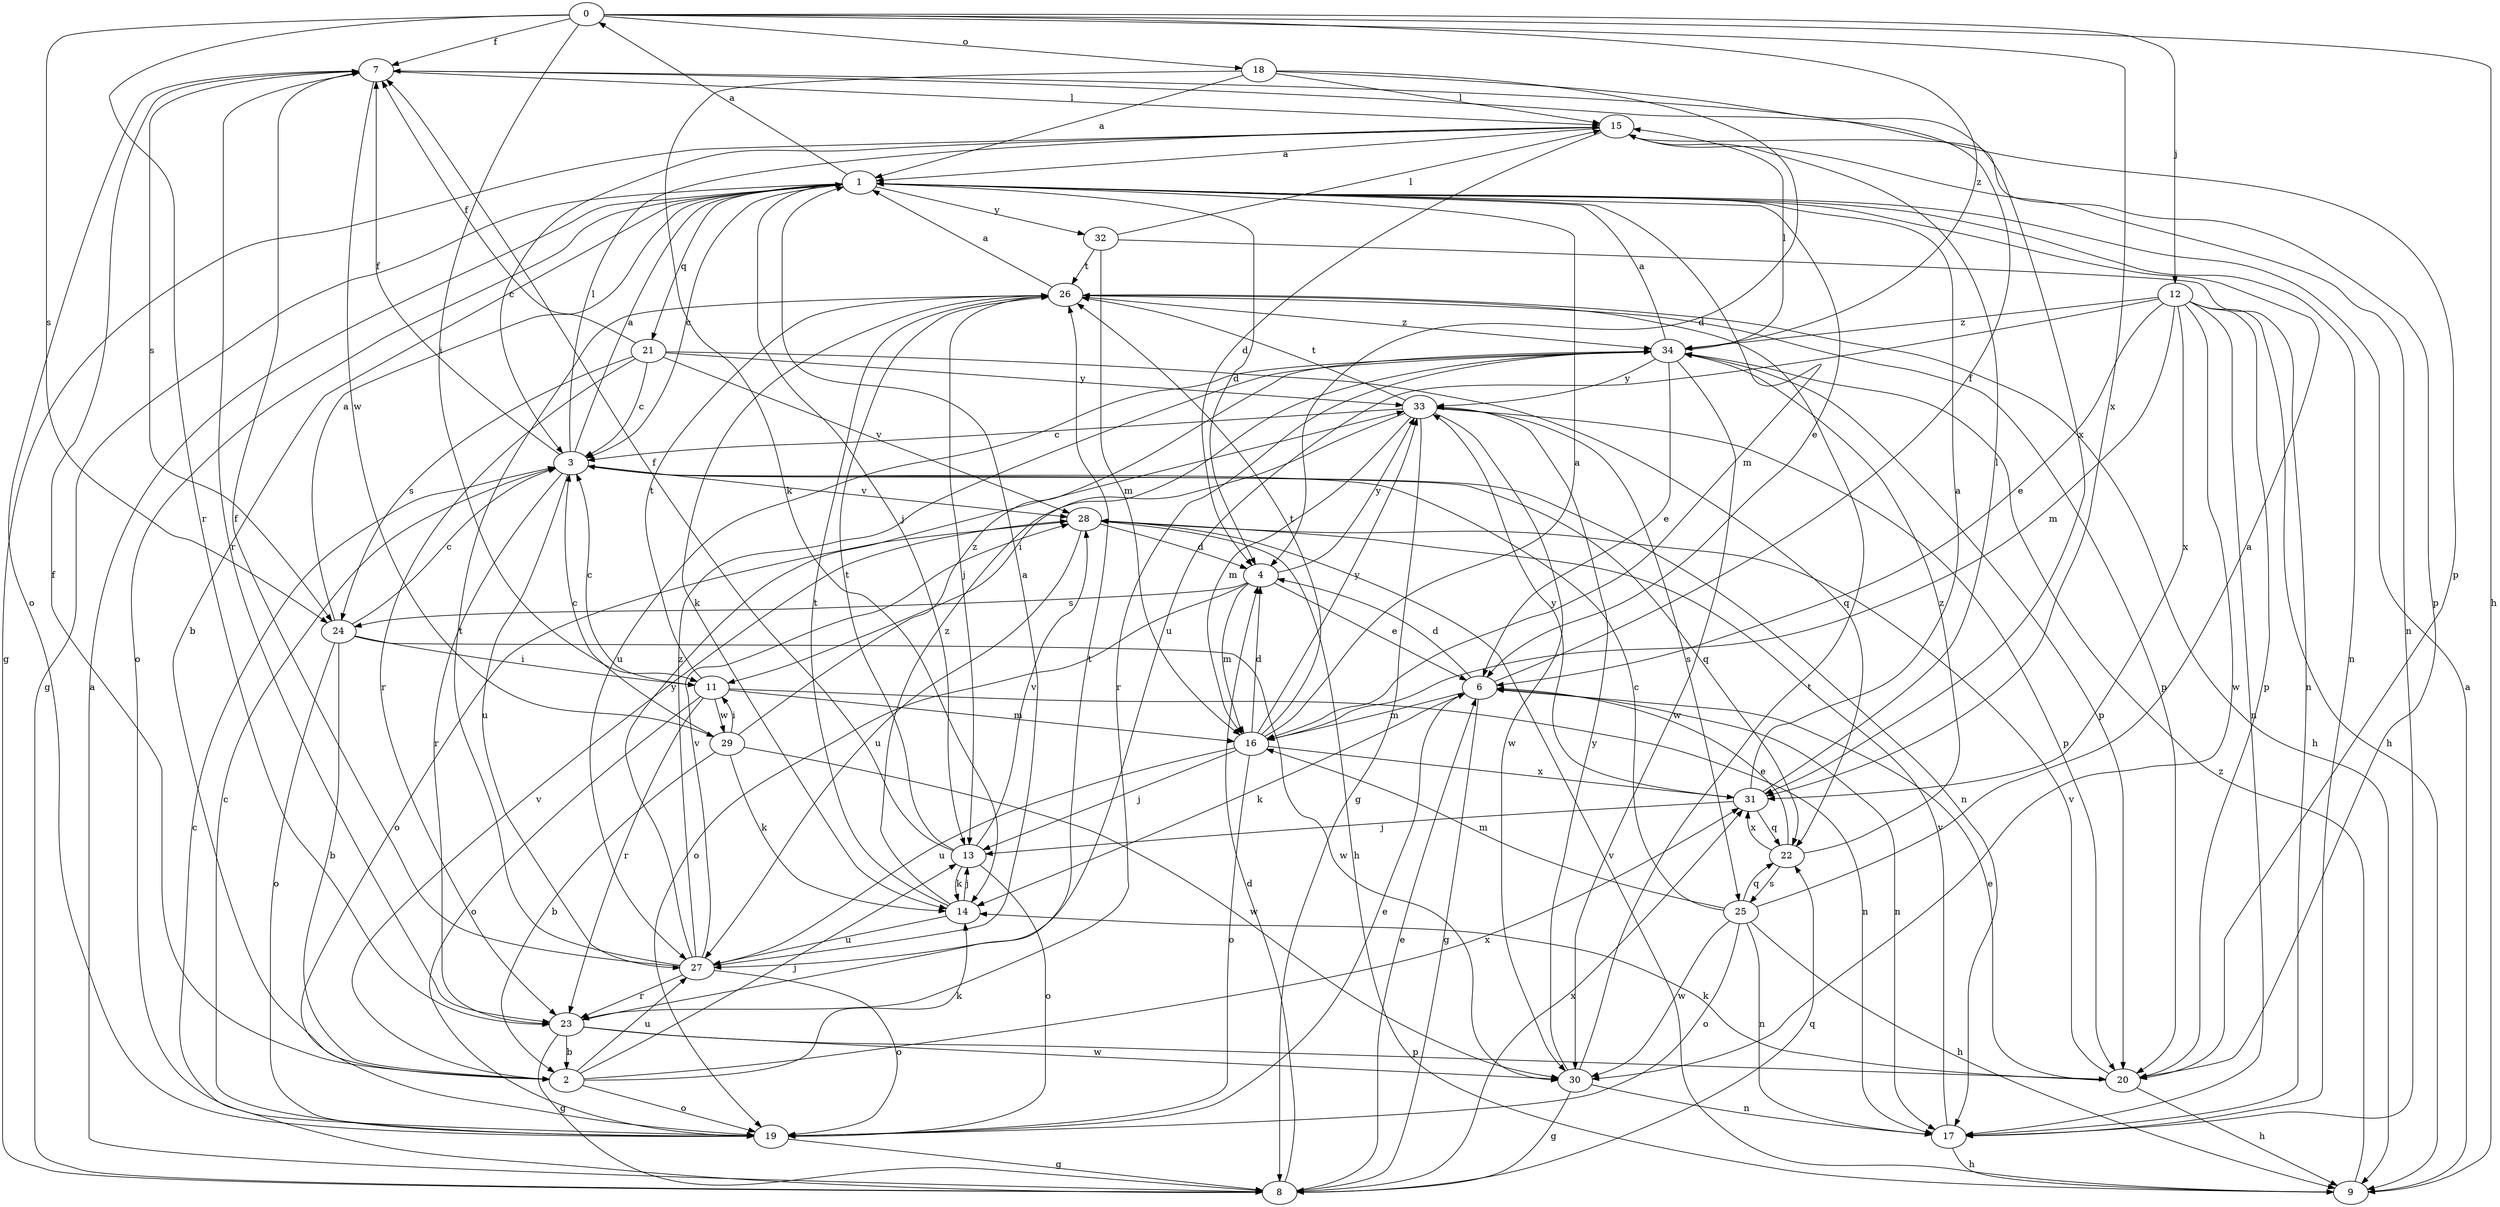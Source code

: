 strict digraph  {
0;
1;
2;
3;
4;
6;
7;
8;
9;
11;
12;
13;
14;
15;
16;
17;
18;
19;
20;
21;
22;
23;
24;
25;
26;
27;
28;
29;
30;
31;
32;
33;
34;
0 -> 7  [label=f];
0 -> 9  [label=h];
0 -> 11  [label=i];
0 -> 12  [label=j];
0 -> 18  [label=o];
0 -> 23  [label=r];
0 -> 24  [label=s];
0 -> 31  [label=x];
0 -> 34  [label=z];
1 -> 0  [label=a];
1 -> 2  [label=b];
1 -> 3  [label=c];
1 -> 4  [label=d];
1 -> 6  [label=e];
1 -> 8  [label=g];
1 -> 13  [label=j];
1 -> 16  [label=m];
1 -> 17  [label=n];
1 -> 19  [label=o];
1 -> 21  [label=q];
1 -> 32  [label=y];
2 -> 7  [label=f];
2 -> 13  [label=j];
2 -> 14  [label=k];
2 -> 19  [label=o];
2 -> 27  [label=u];
2 -> 28  [label=v];
2 -> 31  [label=x];
3 -> 1  [label=a];
3 -> 7  [label=f];
3 -> 15  [label=l];
3 -> 17  [label=n];
3 -> 22  [label=q];
3 -> 23  [label=r];
3 -> 27  [label=u];
3 -> 28  [label=v];
4 -> 6  [label=e];
4 -> 16  [label=m];
4 -> 19  [label=o];
4 -> 24  [label=s];
4 -> 33  [label=y];
6 -> 4  [label=d];
6 -> 7  [label=f];
6 -> 8  [label=g];
6 -> 14  [label=k];
6 -> 16  [label=m];
6 -> 17  [label=n];
7 -> 15  [label=l];
7 -> 19  [label=o];
7 -> 20  [label=p];
7 -> 23  [label=r];
7 -> 24  [label=s];
7 -> 29  [label=w];
8 -> 1  [label=a];
8 -> 3  [label=c];
8 -> 4  [label=d];
8 -> 6  [label=e];
8 -> 22  [label=q];
8 -> 31  [label=x];
9 -> 1  [label=a];
9 -> 28  [label=v];
9 -> 34  [label=z];
11 -> 3  [label=c];
11 -> 16  [label=m];
11 -> 17  [label=n];
11 -> 19  [label=o];
11 -> 23  [label=r];
11 -> 26  [label=t];
11 -> 29  [label=w];
12 -> 6  [label=e];
12 -> 9  [label=h];
12 -> 16  [label=m];
12 -> 17  [label=n];
12 -> 20  [label=p];
12 -> 27  [label=u];
12 -> 30  [label=w];
12 -> 31  [label=x];
12 -> 34  [label=z];
13 -> 7  [label=f];
13 -> 14  [label=k];
13 -> 19  [label=o];
13 -> 26  [label=t];
13 -> 28  [label=v];
14 -> 13  [label=j];
14 -> 26  [label=t];
14 -> 27  [label=u];
14 -> 34  [label=z];
15 -> 1  [label=a];
15 -> 3  [label=c];
15 -> 4  [label=d];
15 -> 8  [label=g];
15 -> 17  [label=n];
15 -> 20  [label=p];
16 -> 1  [label=a];
16 -> 4  [label=d];
16 -> 13  [label=j];
16 -> 19  [label=o];
16 -> 26  [label=t];
16 -> 27  [label=u];
16 -> 31  [label=x];
16 -> 33  [label=y];
17 -> 9  [label=h];
17 -> 28  [label=v];
18 -> 1  [label=a];
18 -> 4  [label=d];
18 -> 14  [label=k];
18 -> 15  [label=l];
18 -> 31  [label=x];
19 -> 3  [label=c];
19 -> 6  [label=e];
19 -> 8  [label=g];
20 -> 6  [label=e];
20 -> 9  [label=h];
20 -> 14  [label=k];
20 -> 28  [label=v];
21 -> 3  [label=c];
21 -> 7  [label=f];
21 -> 22  [label=q];
21 -> 23  [label=r];
21 -> 24  [label=s];
21 -> 28  [label=v];
21 -> 33  [label=y];
22 -> 6  [label=e];
22 -> 25  [label=s];
22 -> 31  [label=x];
22 -> 34  [label=z];
23 -> 2  [label=b];
23 -> 8  [label=g];
23 -> 20  [label=p];
23 -> 26  [label=t];
23 -> 30  [label=w];
24 -> 1  [label=a];
24 -> 2  [label=b];
24 -> 3  [label=c];
24 -> 11  [label=i];
24 -> 19  [label=o];
24 -> 30  [label=w];
25 -> 1  [label=a];
25 -> 3  [label=c];
25 -> 9  [label=h];
25 -> 16  [label=m];
25 -> 17  [label=n];
25 -> 19  [label=o];
25 -> 22  [label=q];
25 -> 30  [label=w];
26 -> 1  [label=a];
26 -> 9  [label=h];
26 -> 13  [label=j];
26 -> 14  [label=k];
26 -> 20  [label=p];
26 -> 34  [label=z];
27 -> 1  [label=a];
27 -> 7  [label=f];
27 -> 19  [label=o];
27 -> 23  [label=r];
27 -> 26  [label=t];
27 -> 28  [label=v];
27 -> 33  [label=y];
27 -> 34  [label=z];
28 -> 4  [label=d];
28 -> 9  [label=h];
28 -> 19  [label=o];
28 -> 27  [label=u];
29 -> 2  [label=b];
29 -> 3  [label=c];
29 -> 11  [label=i];
29 -> 14  [label=k];
29 -> 30  [label=w];
29 -> 34  [label=z];
30 -> 8  [label=g];
30 -> 17  [label=n];
30 -> 26  [label=t];
30 -> 33  [label=y];
31 -> 1  [label=a];
31 -> 13  [label=j];
31 -> 15  [label=l];
31 -> 22  [label=q];
31 -> 33  [label=y];
32 -> 15  [label=l];
32 -> 16  [label=m];
32 -> 17  [label=n];
32 -> 26  [label=t];
33 -> 3  [label=c];
33 -> 8  [label=g];
33 -> 11  [label=i];
33 -> 16  [label=m];
33 -> 20  [label=p];
33 -> 25  [label=s];
33 -> 26  [label=t];
33 -> 30  [label=w];
34 -> 1  [label=a];
34 -> 6  [label=e];
34 -> 15  [label=l];
34 -> 20  [label=p];
34 -> 23  [label=r];
34 -> 27  [label=u];
34 -> 30  [label=w];
34 -> 33  [label=y];
}
